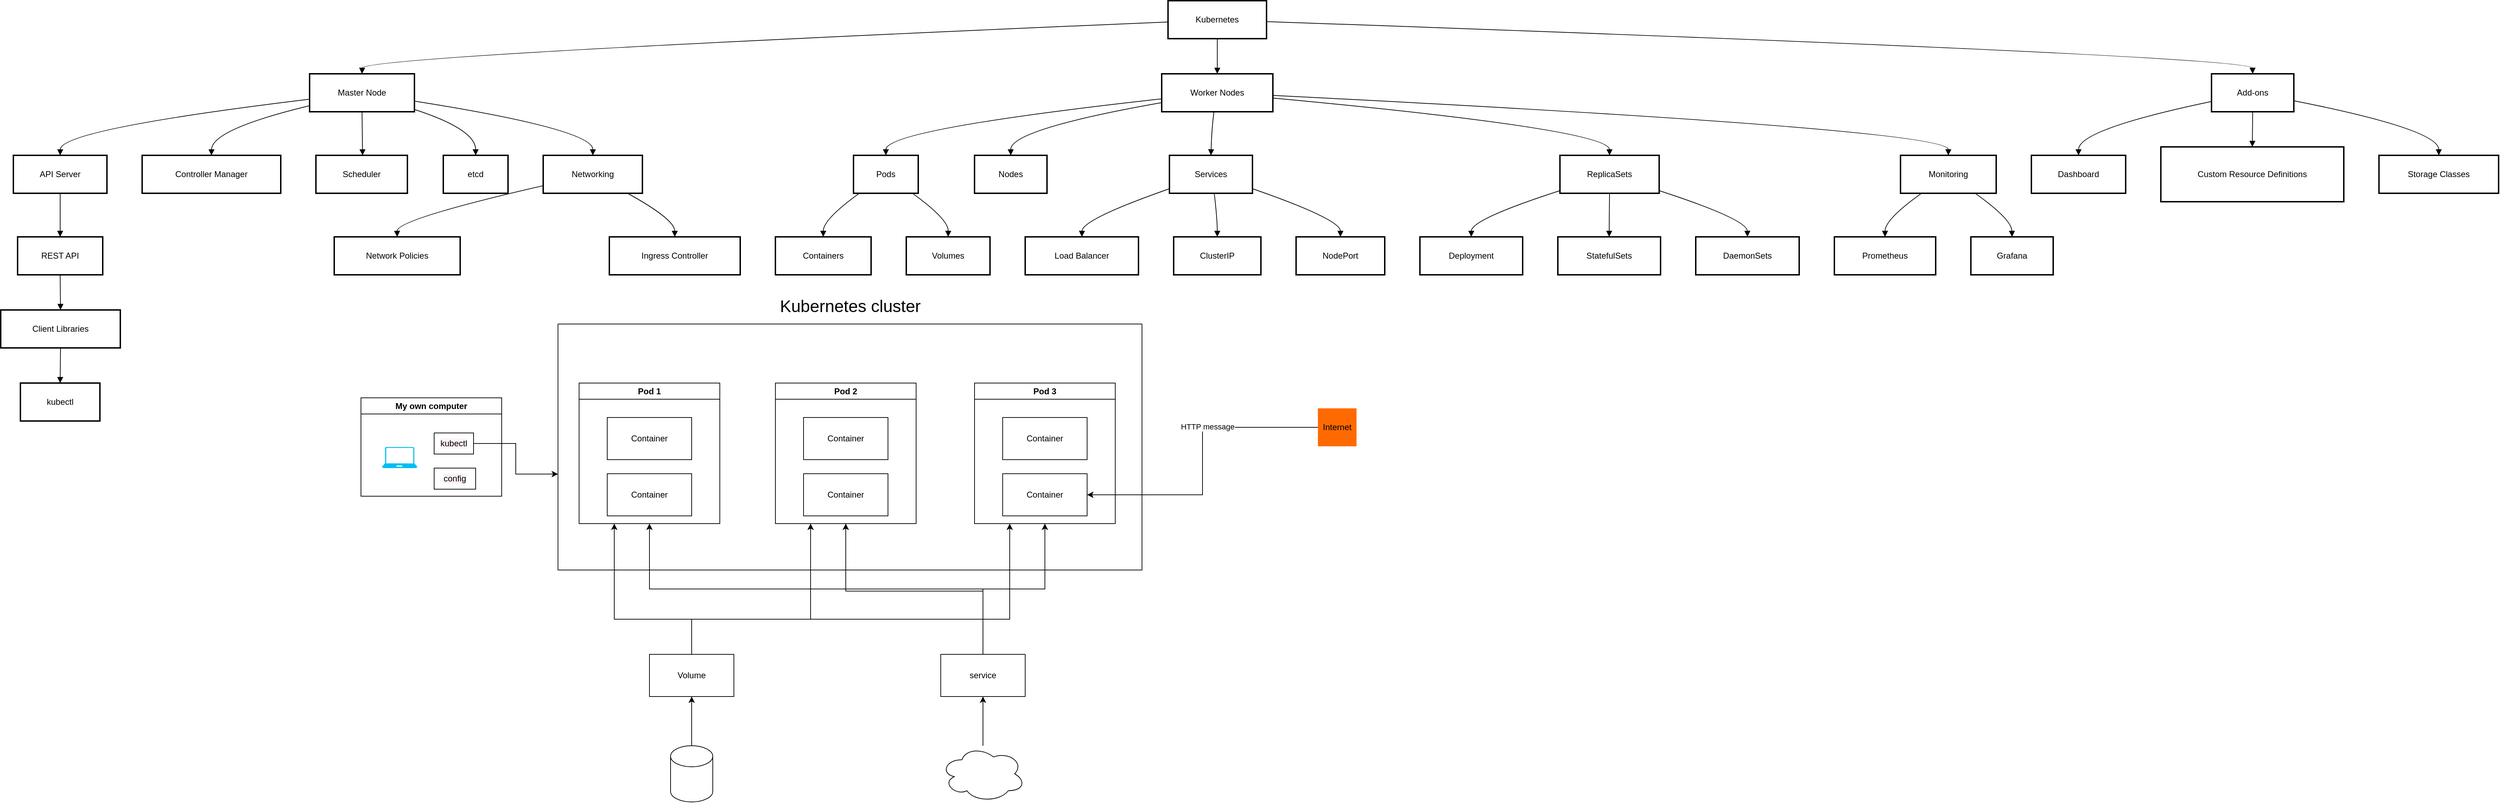 <mxfile version="27.0.8">
  <diagram name="Seite-1" id="EK2L3uibeBaXruBm2-Xg">
    <mxGraphModel dx="2379" dy="1110" grid="1" gridSize="10" guides="1" tooltips="1" connect="1" arrows="1" fold="1" page="1" pageScale="1" pageWidth="827" pageHeight="1169" math="0" shadow="0">
      <root>
        <mxCell id="0" />
        <mxCell id="1" parent="0" />
        <mxCell id="2" value="Kubernetes" style="whiteSpace=wrap;strokeWidth=2;" parent="1" vertex="1">
          <mxGeometry x="1667" y="200" width="140" height="54" as="geometry" />
        </mxCell>
        <mxCell id="3" value="Master Node" style="whiteSpace=wrap;strokeWidth=2;" parent="1" vertex="1">
          <mxGeometry x="447" y="304" width="149" height="54" as="geometry" />
        </mxCell>
        <mxCell id="4" value="Worker Nodes" style="whiteSpace=wrap;strokeWidth=2;" parent="1" vertex="1">
          <mxGeometry x="1658" y="304" width="158" height="54" as="geometry" />
        </mxCell>
        <mxCell id="5" value="API Server" style="whiteSpace=wrap;strokeWidth=2;" parent="1" vertex="1">
          <mxGeometry x="26" y="420" width="133" height="54" as="geometry" />
        </mxCell>
        <mxCell id="6" value="Controller Manager" style="whiteSpace=wrap;strokeWidth=2;" parent="1" vertex="1">
          <mxGeometry x="209" y="420" width="197" height="54" as="geometry" />
        </mxCell>
        <mxCell id="7" value="Scheduler" style="whiteSpace=wrap;strokeWidth=2;" parent="1" vertex="1">
          <mxGeometry x="456" y="420" width="130" height="54" as="geometry" />
        </mxCell>
        <mxCell id="8" value="etcd" style="whiteSpace=wrap;strokeWidth=2;" parent="1" vertex="1">
          <mxGeometry x="637" y="420" width="92" height="54" as="geometry" />
        </mxCell>
        <mxCell id="9" value="Pods" style="whiteSpace=wrap;strokeWidth=2;" parent="1" vertex="1">
          <mxGeometry x="1220" y="420" width="92" height="54" as="geometry" />
        </mxCell>
        <mxCell id="10" value="Nodes" style="whiteSpace=wrap;strokeWidth=2;" parent="1" vertex="1">
          <mxGeometry x="1392" y="420" width="103" height="54" as="geometry" />
        </mxCell>
        <mxCell id="11" value="Services" style="whiteSpace=wrap;strokeWidth=2;" parent="1" vertex="1">
          <mxGeometry x="1669" y="420" width="118" height="54" as="geometry" />
        </mxCell>
        <mxCell id="12" value="ReplicaSets" style="whiteSpace=wrap;strokeWidth=2;" parent="1" vertex="1">
          <mxGeometry x="2224" y="420" width="141" height="54" as="geometry" />
        </mxCell>
        <mxCell id="13" value="Containers" style="whiteSpace=wrap;strokeWidth=2;" parent="1" vertex="1">
          <mxGeometry x="1109" y="536" width="136" height="54" as="geometry" />
        </mxCell>
        <mxCell id="14" value="Volumes" style="whiteSpace=wrap;strokeWidth=2;" parent="1" vertex="1">
          <mxGeometry x="1295" y="536" width="119" height="54" as="geometry" />
        </mxCell>
        <mxCell id="15" value="Load Balancer" style="whiteSpace=wrap;strokeWidth=2;" parent="1" vertex="1">
          <mxGeometry x="1464" y="536" width="161" height="54" as="geometry" />
        </mxCell>
        <mxCell id="16" value="ClusterIP" style="whiteSpace=wrap;strokeWidth=2;" parent="1" vertex="1">
          <mxGeometry x="1675" y="536" width="124" height="54" as="geometry" />
        </mxCell>
        <mxCell id="17" value="NodePort" style="whiteSpace=wrap;strokeWidth=2;" parent="1" vertex="1">
          <mxGeometry x="1849" y="536" width="126" height="54" as="geometry" />
        </mxCell>
        <mxCell id="18" value="Deployment" style="whiteSpace=wrap;strokeWidth=2;" parent="1" vertex="1">
          <mxGeometry x="2025" y="536" width="146" height="54" as="geometry" />
        </mxCell>
        <mxCell id="19" value="StatefulSets" style="whiteSpace=wrap;strokeWidth=2;" parent="1" vertex="1">
          <mxGeometry x="2221" y="536" width="146" height="54" as="geometry" />
        </mxCell>
        <mxCell id="20" value="DaemonSets" style="whiteSpace=wrap;strokeWidth=2;" parent="1" vertex="1">
          <mxGeometry x="2417" y="536" width="147" height="54" as="geometry" />
        </mxCell>
        <mxCell id="21" value="REST API" style="whiteSpace=wrap;strokeWidth=2;" parent="1" vertex="1">
          <mxGeometry x="32" y="536" width="121" height="54" as="geometry" />
        </mxCell>
        <mxCell id="22" value="Client Libraries" style="whiteSpace=wrap;strokeWidth=2;" parent="1" vertex="1">
          <mxGeometry x="8" y="640" width="170" height="54" as="geometry" />
        </mxCell>
        <mxCell id="23" value="kubectl" style="whiteSpace=wrap;strokeWidth=2;" parent="1" vertex="1">
          <mxGeometry x="36" y="744" width="113" height="54" as="geometry" />
        </mxCell>
        <mxCell id="24" value="Networking" style="whiteSpace=wrap;strokeWidth=2;" parent="1" vertex="1">
          <mxGeometry x="779" y="420" width="141" height="54" as="geometry" />
        </mxCell>
        <mxCell id="25" value="Network Policies" style="whiteSpace=wrap;strokeWidth=2;" parent="1" vertex="1">
          <mxGeometry x="482" y="536" width="179" height="54" as="geometry" />
        </mxCell>
        <mxCell id="26" value="Ingress Controller" style="whiteSpace=wrap;strokeWidth=2;" parent="1" vertex="1">
          <mxGeometry x="873" y="536" width="186" height="54" as="geometry" />
        </mxCell>
        <mxCell id="27" value="Monitoring" style="whiteSpace=wrap;strokeWidth=2;" parent="1" vertex="1">
          <mxGeometry x="2708" y="420" width="136" height="54" as="geometry" />
        </mxCell>
        <mxCell id="28" value="Prometheus" style="whiteSpace=wrap;strokeWidth=2;" parent="1" vertex="1">
          <mxGeometry x="2614" y="536" width="144" height="54" as="geometry" />
        </mxCell>
        <mxCell id="29" value="Grafana" style="whiteSpace=wrap;strokeWidth=2;" parent="1" vertex="1">
          <mxGeometry x="2808" y="536" width="117" height="54" as="geometry" />
        </mxCell>
        <mxCell id="30" value="Add-ons" style="whiteSpace=wrap;strokeWidth=2;" parent="1" vertex="1">
          <mxGeometry x="3150" y="304" width="117" height="54" as="geometry" />
        </mxCell>
        <mxCell id="31" value="Dashboard" style="whiteSpace=wrap;strokeWidth=2;" parent="1" vertex="1">
          <mxGeometry x="2894" y="420" width="134" height="54" as="geometry" />
        </mxCell>
        <mxCell id="32" value="Custom Resource Definitions" style="whiteSpace=wrap;strokeWidth=2;" parent="1" vertex="1">
          <mxGeometry x="3078" y="408" width="260" height="78" as="geometry" />
        </mxCell>
        <mxCell id="33" value="Storage Classes" style="whiteSpace=wrap;strokeWidth=2;" parent="1" vertex="1">
          <mxGeometry x="3388" y="420" width="170" height="54" as="geometry" />
        </mxCell>
        <mxCell id="34" value="" style="curved=1;startArrow=none;endArrow=block;exitX=0;exitY=0.56;entryX=0.5;entryY=0;" parent="1" source="2" target="3" edge="1">
          <mxGeometry relative="1" as="geometry">
            <Array as="points">
              <mxPoint x="522" y="279" />
            </Array>
          </mxGeometry>
        </mxCell>
        <mxCell id="35" value="" style="curved=1;startArrow=none;endArrow=block;exitX=0.5;exitY=1;entryX=0.5;entryY=0;" parent="1" source="2" target="4" edge="1">
          <mxGeometry relative="1" as="geometry">
            <Array as="points" />
          </mxGeometry>
        </mxCell>
        <mxCell id="36" value="" style="curved=1;startArrow=none;endArrow=block;exitX=0;exitY=0.67;entryX=0.5;entryY=0;" parent="1" source="3" target="5" edge="1">
          <mxGeometry relative="1" as="geometry">
            <Array as="points">
              <mxPoint x="93" y="383" />
            </Array>
          </mxGeometry>
        </mxCell>
        <mxCell id="37" value="" style="curved=1;startArrow=none;endArrow=block;exitX=0;exitY=0.84;entryX=0.5;entryY=0;" parent="1" source="3" target="6" edge="1">
          <mxGeometry relative="1" as="geometry">
            <Array as="points">
              <mxPoint x="308" y="383" />
            </Array>
          </mxGeometry>
        </mxCell>
        <mxCell id="38" value="" style="curved=1;startArrow=none;endArrow=block;exitX=0.5;exitY=1;entryX=0.51;entryY=0;" parent="1" source="3" target="7" edge="1">
          <mxGeometry relative="1" as="geometry">
            <Array as="points" />
          </mxGeometry>
        </mxCell>
        <mxCell id="39" value="" style="curved=1;startArrow=none;endArrow=block;exitX=1;exitY=0.94;entryX=0.5;entryY=0;" parent="1" source="3" target="8" edge="1">
          <mxGeometry relative="1" as="geometry">
            <Array as="points">
              <mxPoint x="683" y="383" />
            </Array>
          </mxGeometry>
        </mxCell>
        <mxCell id="40" value="" style="curved=1;startArrow=none;endArrow=block;exitX=0;exitY=0.66;entryX=0.5;entryY=0;" parent="1" source="4" target="9" edge="1">
          <mxGeometry relative="1" as="geometry">
            <Array as="points">
              <mxPoint x="1266" y="383" />
            </Array>
          </mxGeometry>
        </mxCell>
        <mxCell id="41" value="" style="curved=1;startArrow=none;endArrow=block;exitX=0;exitY=0.76;entryX=0.5;entryY=0;" parent="1" source="4" target="10" edge="1">
          <mxGeometry relative="1" as="geometry">
            <Array as="points">
              <mxPoint x="1443" y="383" />
            </Array>
          </mxGeometry>
        </mxCell>
        <mxCell id="42" value="" style="curved=1;startArrow=none;endArrow=block;exitX=0.47;exitY=1;entryX=0.5;entryY=0;" parent="1" source="4" target="11" edge="1">
          <mxGeometry relative="1" as="geometry">
            <Array as="points">
              <mxPoint x="1729" y="383" />
            </Array>
          </mxGeometry>
        </mxCell>
        <mxCell id="43" value="" style="curved=1;startArrow=none;endArrow=block;exitX=1;exitY=0.64;entryX=0.5;entryY=0;" parent="1" source="4" target="12" edge="1">
          <mxGeometry relative="1" as="geometry">
            <Array as="points">
              <mxPoint x="2294" y="383" />
            </Array>
          </mxGeometry>
        </mxCell>
        <mxCell id="44" value="" style="curved=1;startArrow=none;endArrow=block;exitX=0.09;exitY=1;entryX=0.5;entryY=0;" parent="1" source="9" target="13" edge="1">
          <mxGeometry relative="1" as="geometry">
            <Array as="points">
              <mxPoint x="1177" y="511" />
            </Array>
          </mxGeometry>
        </mxCell>
        <mxCell id="45" value="" style="curved=1;startArrow=none;endArrow=block;exitX=0.91;exitY=1;entryX=0.5;entryY=0;" parent="1" source="9" target="14" edge="1">
          <mxGeometry relative="1" as="geometry">
            <Array as="points">
              <mxPoint x="1355" y="511" />
            </Array>
          </mxGeometry>
        </mxCell>
        <mxCell id="46" value="" style="curved=1;startArrow=none;endArrow=block;exitX=0;exitY=0.88;entryX=0.5;entryY=0;" parent="1" source="11" target="15" edge="1">
          <mxGeometry relative="1" as="geometry">
            <Array as="points">
              <mxPoint x="1545" y="511" />
            </Array>
          </mxGeometry>
        </mxCell>
        <mxCell id="47" value="" style="curved=1;startArrow=none;endArrow=block;exitX=0.54;exitY=1;entryX=0.5;entryY=0;" parent="1" source="11" target="16" edge="1">
          <mxGeometry relative="1" as="geometry">
            <Array as="points">
              <mxPoint x="1737" y="511" />
            </Array>
          </mxGeometry>
        </mxCell>
        <mxCell id="48" value="" style="curved=1;startArrow=none;endArrow=block;exitX=1;exitY=0.88;entryX=0.5;entryY=0;" parent="1" source="11" target="17" edge="1">
          <mxGeometry relative="1" as="geometry">
            <Array as="points">
              <mxPoint x="1912" y="511" />
            </Array>
          </mxGeometry>
        </mxCell>
        <mxCell id="49" value="" style="curved=1;startArrow=none;endArrow=block;exitX=0;exitY=0.93;entryX=0.5;entryY=0;" parent="1" source="12" target="18" edge="1">
          <mxGeometry relative="1" as="geometry">
            <Array as="points">
              <mxPoint x="2098" y="511" />
            </Array>
          </mxGeometry>
        </mxCell>
        <mxCell id="50" value="" style="curved=1;startArrow=none;endArrow=block;exitX=0.5;exitY=1;entryX=0.5;entryY=0;" parent="1" source="12" target="19" edge="1">
          <mxGeometry relative="1" as="geometry">
            <Array as="points">
              <mxPoint x="2294" y="511" />
            </Array>
          </mxGeometry>
        </mxCell>
        <mxCell id="51" value="" style="curved=1;startArrow=none;endArrow=block;exitX=1;exitY=0.93;entryX=0.5;entryY=0;" parent="1" source="12" target="20" edge="1">
          <mxGeometry relative="1" as="geometry">
            <Array as="points">
              <mxPoint x="2490" y="511" />
            </Array>
          </mxGeometry>
        </mxCell>
        <mxCell id="52" value="" style="curved=1;startArrow=none;endArrow=block;exitX=0.5;exitY=1;entryX=0.5;entryY=0;" parent="1" source="5" target="21" edge="1">
          <mxGeometry relative="1" as="geometry">
            <Array as="points" />
          </mxGeometry>
        </mxCell>
        <mxCell id="53" value="" style="curved=1;startArrow=none;endArrow=block;exitX=0.5;exitY=1;entryX=0.5;entryY=0;" parent="1" source="21" target="22" edge="1">
          <mxGeometry relative="1" as="geometry">
            <Array as="points" />
          </mxGeometry>
        </mxCell>
        <mxCell id="54" value="" style="curved=1;startArrow=none;endArrow=block;exitX=0.5;exitY=1;entryX=0.5;entryY=0;" parent="1" source="22" target="23" edge="1">
          <mxGeometry relative="1" as="geometry">
            <Array as="points" />
          </mxGeometry>
        </mxCell>
        <mxCell id="55" value="" style="curved=1;startArrow=none;endArrow=block;exitX=1;exitY=0.72;entryX=0.5;entryY=0;" parent="1" source="3" target="24" edge="1">
          <mxGeometry relative="1" as="geometry">
            <Array as="points">
              <mxPoint x="850" y="383" />
            </Array>
          </mxGeometry>
        </mxCell>
        <mxCell id="56" value="" style="curved=1;startArrow=none;endArrow=block;exitX=0;exitY=0.8;entryX=0.5;entryY=0;" parent="1" source="24" target="25" edge="1">
          <mxGeometry relative="1" as="geometry">
            <Array as="points">
              <mxPoint x="571" y="511" />
            </Array>
          </mxGeometry>
        </mxCell>
        <mxCell id="57" value="" style="curved=1;startArrow=none;endArrow=block;exitX=0.85;exitY=1;entryX=0.5;entryY=0;" parent="1" source="24" target="26" edge="1">
          <mxGeometry relative="1" as="geometry">
            <Array as="points">
              <mxPoint x="966" y="511" />
            </Array>
          </mxGeometry>
        </mxCell>
        <mxCell id="58" value="" style="curved=1;startArrow=none;endArrow=block;exitX=1;exitY=0.57;entryX=0.5;entryY=0;" parent="1" source="4" target="27" edge="1">
          <mxGeometry relative="1" as="geometry">
            <Array as="points">
              <mxPoint x="2776" y="383" />
            </Array>
          </mxGeometry>
        </mxCell>
        <mxCell id="59" value="" style="curved=1;startArrow=none;endArrow=block;exitX=0.22;exitY=1;entryX=0.5;entryY=0;" parent="1" source="27" target="28" edge="1">
          <mxGeometry relative="1" as="geometry">
            <Array as="points">
              <mxPoint x="2686" y="511" />
            </Array>
          </mxGeometry>
        </mxCell>
        <mxCell id="60" value="" style="curved=1;startArrow=none;endArrow=block;exitX=0.78;exitY=1;entryX=0.5;entryY=0;" parent="1" source="27" target="29" edge="1">
          <mxGeometry relative="1" as="geometry">
            <Array as="points">
              <mxPoint x="2866" y="511" />
            </Array>
          </mxGeometry>
        </mxCell>
        <mxCell id="61" value="" style="curved=1;startArrow=none;endArrow=block;exitX=1;exitY=0.55;entryX=0.5;entryY=0;" parent="1" source="2" target="30" edge="1">
          <mxGeometry relative="1" as="geometry">
            <Array as="points">
              <mxPoint x="3208" y="279" />
            </Array>
          </mxGeometry>
        </mxCell>
        <mxCell id="62" value="" style="curved=1;startArrow=none;endArrow=block;exitX=0;exitY=0.73;entryX=0.5;entryY=0;" parent="1" source="30" target="31" edge="1">
          <mxGeometry relative="1" as="geometry">
            <Array as="points">
              <mxPoint x="2961" y="383" />
            </Array>
          </mxGeometry>
        </mxCell>
        <mxCell id="63" value="" style="curved=1;startArrow=none;endArrow=block;exitX=0.5;exitY=1;entryX=0.5;entryY=0;" parent="1" source="30" target="32" edge="1">
          <mxGeometry relative="1" as="geometry">
            <Array as="points" />
          </mxGeometry>
        </mxCell>
        <mxCell id="64" value="" style="curved=1;startArrow=none;endArrow=block;exitX=1;exitY=0.71;entryX=0.5;entryY=0;" parent="1" source="30" target="33" edge="1">
          <mxGeometry relative="1" as="geometry">
            <Array as="points">
              <mxPoint x="3473" y="383" />
            </Array>
          </mxGeometry>
        </mxCell>
        <mxCell id="PF-AZvKPsO_e9bYHpn-a-73" value="My own computer" style="swimlane;whiteSpace=wrap;html=1;" vertex="1" parent="1">
          <mxGeometry x="520" y="765" width="200" height="140" as="geometry" />
        </mxCell>
        <mxCell id="PF-AZvKPsO_e9bYHpn-a-65" value="" style="verticalLabelPosition=bottom;html=1;verticalAlign=top;align=center;strokeColor=none;fillColor=#00BEF2;shape=mxgraph.azure.laptop;pointerEvents=1;" vertex="1" parent="PF-AZvKPsO_e9bYHpn-a-73">
          <mxGeometry x="30" y="70" width="50" height="30" as="geometry" />
        </mxCell>
        <mxCell id="PF-AZvKPsO_e9bYHpn-a-66" value="&lt;span class=&quot;notion-enable-hover&quot; data-token-index=&quot;0&quot; style=&quot;background:rgba(252, 241, 246, 1);isolation:auto&quot;&gt;kubectl&lt;/span&gt;" style="rounded=0;whiteSpace=wrap;html=1;" vertex="1" parent="PF-AZvKPsO_e9bYHpn-a-73">
          <mxGeometry x="104" y="50" width="56" height="30" as="geometry" />
        </mxCell>
        <mxCell id="PF-AZvKPsO_e9bYHpn-a-67" value="&lt;span class=&quot;notion-enable-hover&quot; data-token-index=&quot;0&quot; style=&quot;background: rgb(252, 241, 246); isolation: auto;&quot;&gt;config&lt;/span&gt;" style="rounded=0;whiteSpace=wrap;html=1;" vertex="1" parent="PF-AZvKPsO_e9bYHpn-a-73">
          <mxGeometry x="104" y="100" width="59" height="30" as="geometry" />
        </mxCell>
        <mxCell id="PF-AZvKPsO_e9bYHpn-a-82" value="" style="swimlane;startSize=0;" vertex="1" parent="1">
          <mxGeometry x="800" y="660" width="830" height="350" as="geometry" />
        </mxCell>
        <mxCell id="PF-AZvKPsO_e9bYHpn-a-89" value="Pod 3" style="swimlane;whiteSpace=wrap;html=1;" vertex="1" parent="PF-AZvKPsO_e9bYHpn-a-82">
          <mxGeometry x="592" y="84" width="200" height="200" as="geometry" />
        </mxCell>
        <mxCell id="PF-AZvKPsO_e9bYHpn-a-90" value="Container" style="rounded=0;whiteSpace=wrap;html=1;" vertex="1" parent="PF-AZvKPsO_e9bYHpn-a-89">
          <mxGeometry x="40" y="49" width="120" height="60" as="geometry" />
        </mxCell>
        <mxCell id="PF-AZvKPsO_e9bYHpn-a-91" value="Container" style="rounded=0;whiteSpace=wrap;html=1;" vertex="1" parent="PF-AZvKPsO_e9bYHpn-a-89">
          <mxGeometry x="40" y="129" width="120" height="60" as="geometry" />
        </mxCell>
        <mxCell id="PF-AZvKPsO_e9bYHpn-a-85" value="Pod 2" style="swimlane;whiteSpace=wrap;html=1;" vertex="1" parent="PF-AZvKPsO_e9bYHpn-a-82">
          <mxGeometry x="309" y="84" width="200" height="200" as="geometry" />
        </mxCell>
        <mxCell id="PF-AZvKPsO_e9bYHpn-a-86" value="Container" style="rounded=0;whiteSpace=wrap;html=1;" vertex="1" parent="PF-AZvKPsO_e9bYHpn-a-85">
          <mxGeometry x="40" y="49" width="120" height="60" as="geometry" />
        </mxCell>
        <mxCell id="PF-AZvKPsO_e9bYHpn-a-87" value="Container" style="rounded=0;whiteSpace=wrap;html=1;" vertex="1" parent="PF-AZvKPsO_e9bYHpn-a-85">
          <mxGeometry x="40" y="129" width="120" height="60" as="geometry" />
        </mxCell>
        <mxCell id="PF-AZvKPsO_e9bYHpn-a-79" value="Pod 1" style="swimlane;whiteSpace=wrap;html=1;" vertex="1" parent="PF-AZvKPsO_e9bYHpn-a-82">
          <mxGeometry x="30" y="84" width="200" height="200" as="geometry" />
        </mxCell>
        <mxCell id="PF-AZvKPsO_e9bYHpn-a-80" value="Container" style="rounded=0;whiteSpace=wrap;html=1;" vertex="1" parent="PF-AZvKPsO_e9bYHpn-a-79">
          <mxGeometry x="40" y="49" width="120" height="60" as="geometry" />
        </mxCell>
        <mxCell id="PF-AZvKPsO_e9bYHpn-a-81" value="Container" style="rounded=0;whiteSpace=wrap;html=1;" vertex="1" parent="PF-AZvKPsO_e9bYHpn-a-79">
          <mxGeometry x="40" y="129" width="120" height="60" as="geometry" />
        </mxCell>
        <mxCell id="PF-AZvKPsO_e9bYHpn-a-83" value="&lt;font style=&quot;font-size: 24px;&quot;&gt;Kubernetes cluster&lt;/font&gt;" style="text;html=1;align=center;verticalAlign=middle;whiteSpace=wrap;rounded=0;" vertex="1" parent="1">
          <mxGeometry x="1109" y="620" width="213" height="30" as="geometry" />
        </mxCell>
        <mxCell id="PF-AZvKPsO_e9bYHpn-a-92" style="edgeStyle=orthogonalEdgeStyle;rounded=0;orthogonalLoop=1;jettySize=auto;html=1;exitX=1;exitY=0.5;exitDx=0;exitDy=0;entryX=0;entryY=0.61;entryDx=0;entryDy=0;entryPerimeter=0;" edge="1" parent="1" source="PF-AZvKPsO_e9bYHpn-a-66" target="PF-AZvKPsO_e9bYHpn-a-82">
          <mxGeometry relative="1" as="geometry" />
        </mxCell>
        <mxCell id="PF-AZvKPsO_e9bYHpn-a-94" style="edgeStyle=orthogonalEdgeStyle;rounded=0;orthogonalLoop=1;jettySize=auto;html=1;entryX=1;entryY=0.5;entryDx=0;entryDy=0;" edge="1" parent="1" source="PF-AZvKPsO_e9bYHpn-a-93" target="PF-AZvKPsO_e9bYHpn-a-91">
          <mxGeometry relative="1" as="geometry" />
        </mxCell>
        <mxCell id="PF-AZvKPsO_e9bYHpn-a-95" value="HTTP message" style="edgeLabel;html=1;align=center;verticalAlign=middle;resizable=0;points=[];" vertex="1" connectable="0" parent="PF-AZvKPsO_e9bYHpn-a-94">
          <mxGeometry x="-0.258" y="-1" relative="1" as="geometry">
            <mxPoint as="offset" />
          </mxGeometry>
        </mxCell>
        <mxCell id="PF-AZvKPsO_e9bYHpn-a-93" value="Internet" style="points=[];aspect=fixed;html=1;align=center;shadow=0;dashed=0;fillColor=#FF6A00;strokeColor=none;shape=mxgraph.alibaba_cloud.uis_ultimate_internet_service;" vertex="1" parent="1">
          <mxGeometry x="1880" y="780" width="54.9" height="54" as="geometry" />
        </mxCell>
        <mxCell id="PF-AZvKPsO_e9bYHpn-a-105" style="edgeStyle=orthogonalEdgeStyle;rounded=0;orthogonalLoop=1;jettySize=auto;html=1;exitX=0.5;exitY=0;exitDx=0;exitDy=0;entryX=0.25;entryY=1;entryDx=0;entryDy=0;" edge="1" parent="1" source="PF-AZvKPsO_e9bYHpn-a-96" target="PF-AZvKPsO_e9bYHpn-a-79">
          <mxGeometry relative="1" as="geometry">
            <Array as="points">
              <mxPoint x="990" y="1080" />
              <mxPoint x="880" y="1080" />
            </Array>
          </mxGeometry>
        </mxCell>
        <mxCell id="PF-AZvKPsO_e9bYHpn-a-106" style="edgeStyle=orthogonalEdgeStyle;rounded=0;orthogonalLoop=1;jettySize=auto;html=1;entryX=0.25;entryY=1;entryDx=0;entryDy=0;" edge="1" parent="1" source="PF-AZvKPsO_e9bYHpn-a-96" target="PF-AZvKPsO_e9bYHpn-a-85">
          <mxGeometry relative="1" as="geometry">
            <Array as="points">
              <mxPoint x="990" y="1080" />
              <mxPoint x="1159" y="1080" />
            </Array>
          </mxGeometry>
        </mxCell>
        <mxCell id="PF-AZvKPsO_e9bYHpn-a-107" style="edgeStyle=orthogonalEdgeStyle;rounded=0;orthogonalLoop=1;jettySize=auto;html=1;entryX=0.25;entryY=1;entryDx=0;entryDy=0;" edge="1" parent="1" source="PF-AZvKPsO_e9bYHpn-a-96" target="PF-AZvKPsO_e9bYHpn-a-89">
          <mxGeometry relative="1" as="geometry">
            <Array as="points">
              <mxPoint x="990" y="1080" />
              <mxPoint x="1442" y="1080" />
            </Array>
          </mxGeometry>
        </mxCell>
        <mxCell id="PF-AZvKPsO_e9bYHpn-a-96" value="Volume" style="rounded=0;whiteSpace=wrap;html=1;" vertex="1" parent="1">
          <mxGeometry x="930" y="1130" width="120" height="60" as="geometry" />
        </mxCell>
        <mxCell id="PF-AZvKPsO_e9bYHpn-a-100" value="" style="group" vertex="1" connectable="0" parent="1">
          <mxGeometry x="1344" y="1130" width="120" height="210" as="geometry" />
        </mxCell>
        <mxCell id="PF-AZvKPsO_e9bYHpn-a-97" value="service" style="rounded=0;whiteSpace=wrap;html=1;" vertex="1" parent="PF-AZvKPsO_e9bYHpn-a-100">
          <mxGeometry width="120" height="60" as="geometry" />
        </mxCell>
        <mxCell id="PF-AZvKPsO_e9bYHpn-a-99" style="edgeStyle=orthogonalEdgeStyle;rounded=0;orthogonalLoop=1;jettySize=auto;html=1;entryX=0.5;entryY=1;entryDx=0;entryDy=0;" edge="1" parent="PF-AZvKPsO_e9bYHpn-a-100" source="PF-AZvKPsO_e9bYHpn-a-98" target="PF-AZvKPsO_e9bYHpn-a-97">
          <mxGeometry relative="1" as="geometry" />
        </mxCell>
        <mxCell id="PF-AZvKPsO_e9bYHpn-a-98" value="" style="ellipse;shape=cloud;whiteSpace=wrap;html=1;" vertex="1" parent="PF-AZvKPsO_e9bYHpn-a-100">
          <mxGeometry y="130" width="120" height="80" as="geometry" />
        </mxCell>
        <mxCell id="PF-AZvKPsO_e9bYHpn-a-101" style="edgeStyle=orthogonalEdgeStyle;rounded=0;orthogonalLoop=1;jettySize=auto;html=1;entryX=0.5;entryY=1;entryDx=0;entryDy=0;" edge="1" parent="1" source="PF-AZvKPsO_e9bYHpn-a-97" target="PF-AZvKPsO_e9bYHpn-a-89">
          <mxGeometry relative="1" as="geometry" />
        </mxCell>
        <mxCell id="PF-AZvKPsO_e9bYHpn-a-102" style="edgeStyle=orthogonalEdgeStyle;rounded=0;orthogonalLoop=1;jettySize=auto;html=1;entryX=0.5;entryY=1;entryDx=0;entryDy=0;" edge="1" parent="1" source="PF-AZvKPsO_e9bYHpn-a-97" target="PF-AZvKPsO_e9bYHpn-a-85">
          <mxGeometry relative="1" as="geometry">
            <Array as="points">
              <mxPoint x="1404" y="1040" />
              <mxPoint x="1209" y="1040" />
            </Array>
          </mxGeometry>
        </mxCell>
        <mxCell id="PF-AZvKPsO_e9bYHpn-a-104" style="edgeStyle=orthogonalEdgeStyle;rounded=0;orthogonalLoop=1;jettySize=auto;html=1;exitX=0.5;exitY=0;exitDx=0;exitDy=0;entryX=0.5;entryY=1;entryDx=0;entryDy=0;" edge="1" parent="1" source="PF-AZvKPsO_e9bYHpn-a-97" target="PF-AZvKPsO_e9bYHpn-a-79">
          <mxGeometry relative="1" as="geometry">
            <Array as="points">
              <mxPoint x="1404" y="1037" />
              <mxPoint x="930" y="1037" />
            </Array>
          </mxGeometry>
        </mxCell>
        <mxCell id="PF-AZvKPsO_e9bYHpn-a-109" style="edgeStyle=orthogonalEdgeStyle;rounded=0;orthogonalLoop=1;jettySize=auto;html=1;entryX=0.5;entryY=1;entryDx=0;entryDy=0;" edge="1" parent="1" source="PF-AZvKPsO_e9bYHpn-a-108" target="PF-AZvKPsO_e9bYHpn-a-96">
          <mxGeometry relative="1" as="geometry" />
        </mxCell>
        <mxCell id="PF-AZvKPsO_e9bYHpn-a-108" value="" style="shape=cylinder3;whiteSpace=wrap;html=1;boundedLbl=1;backgroundOutline=1;size=15;" vertex="1" parent="1">
          <mxGeometry x="960" y="1260" width="60" height="80" as="geometry" />
        </mxCell>
      </root>
    </mxGraphModel>
  </diagram>
</mxfile>
